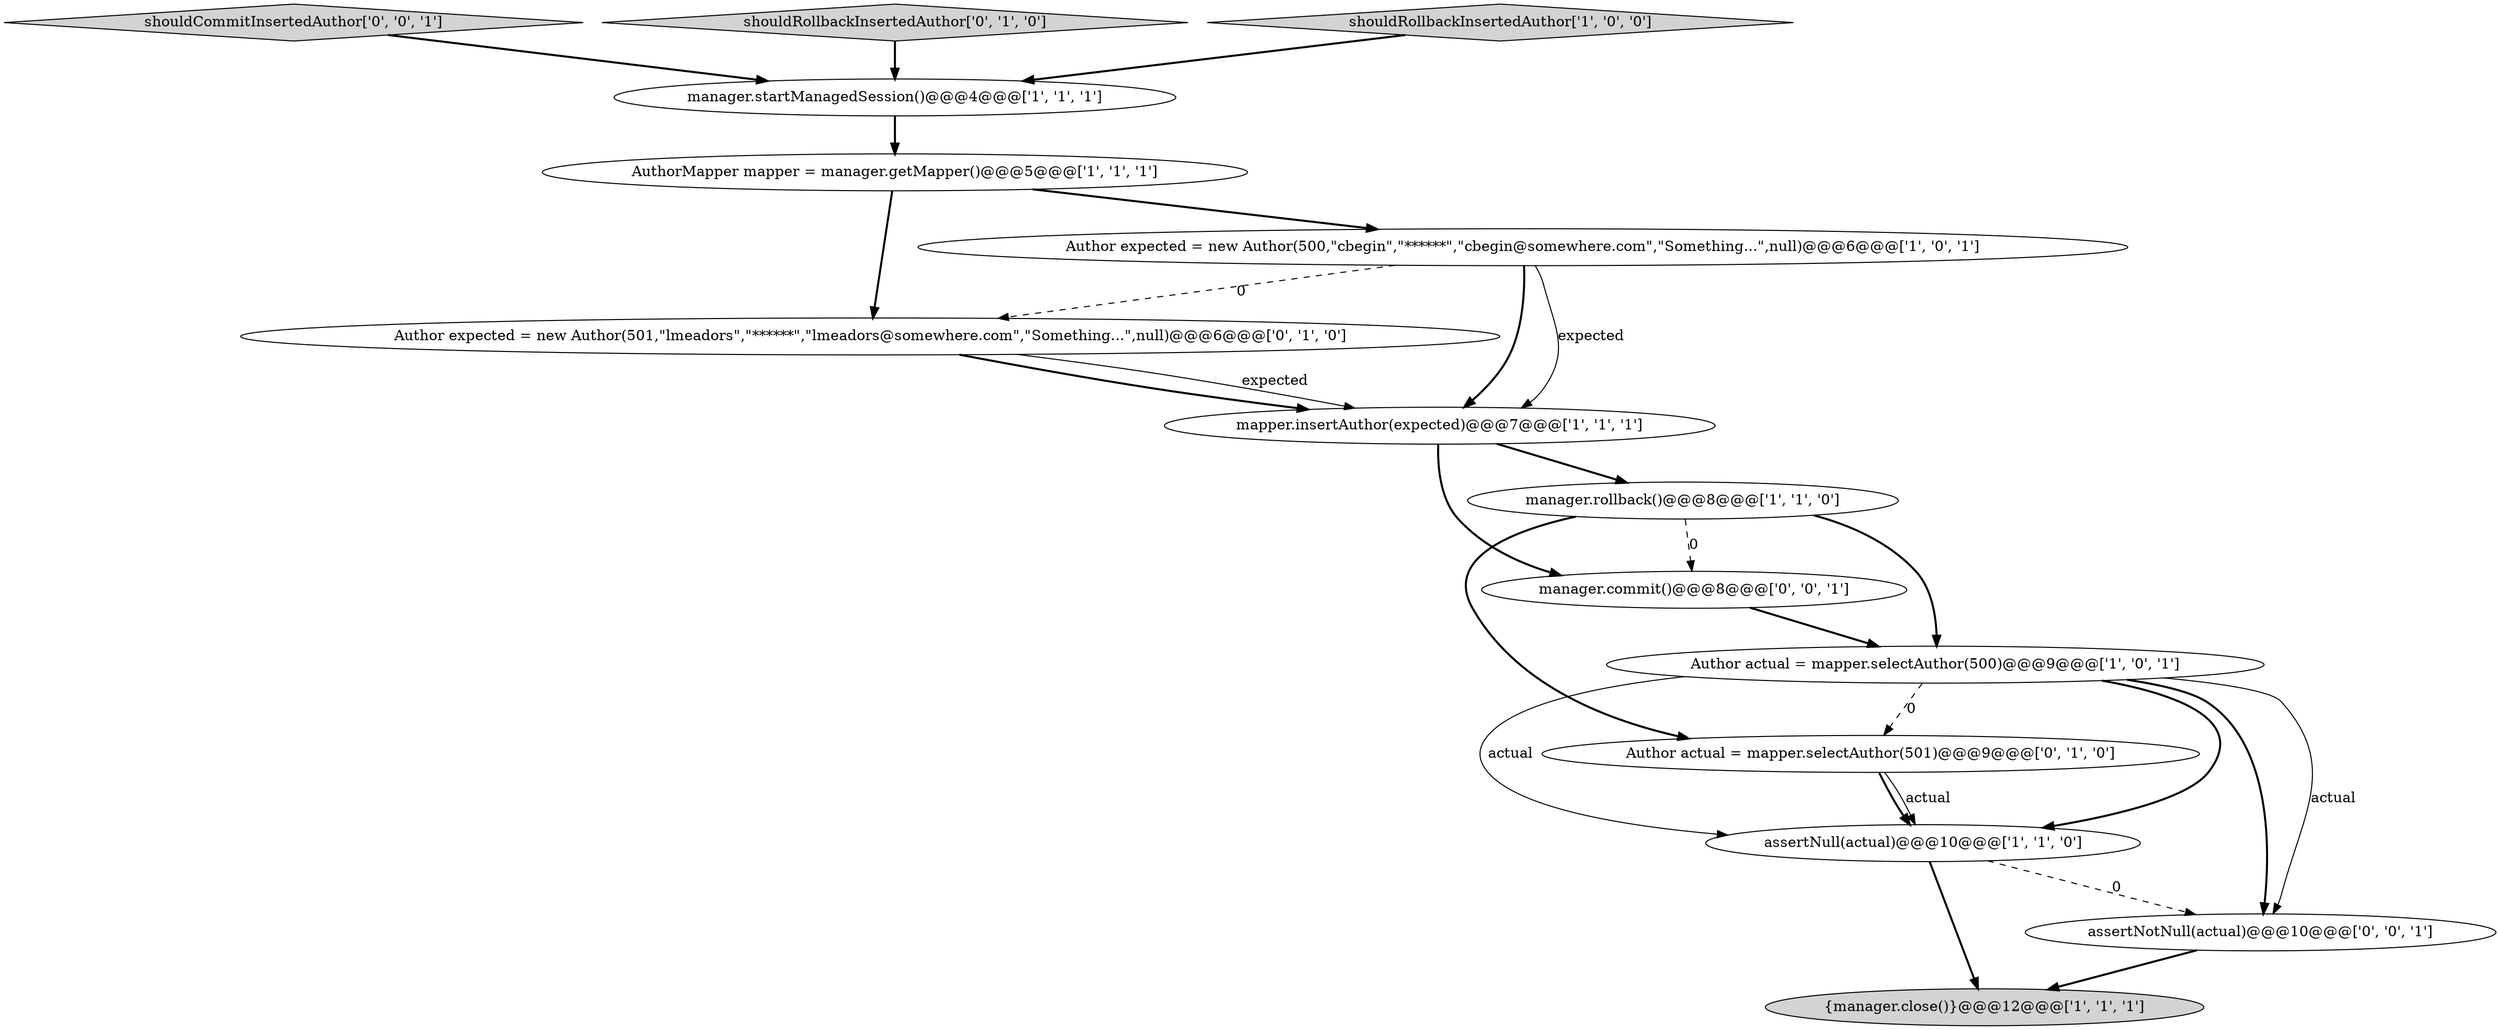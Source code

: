 digraph {
14 [style = filled, label = "shouldCommitInsertedAuthor['0', '0', '1']", fillcolor = lightgray, shape = diamond image = "AAA0AAABBB3BBB"];
1 [style = filled, label = "assertNull(actual)@@@10@@@['1', '1', '0']", fillcolor = white, shape = ellipse image = "AAA0AAABBB1BBB"];
5 [style = filled, label = "{manager.close()}@@@12@@@['1', '1', '1']", fillcolor = lightgray, shape = ellipse image = "AAA0AAABBB1BBB"];
11 [style = filled, label = "shouldRollbackInsertedAuthor['0', '1', '0']", fillcolor = lightgray, shape = diamond image = "AAA0AAABBB2BBB"];
10 [style = filled, label = "Author actual = mapper.selectAuthor(501)@@@9@@@['0', '1', '0']", fillcolor = white, shape = ellipse image = "AAA1AAABBB2BBB"];
2 [style = filled, label = "Author actual = mapper.selectAuthor(500)@@@9@@@['1', '0', '1']", fillcolor = white, shape = ellipse image = "AAA0AAABBB1BBB"];
0 [style = filled, label = "AuthorMapper mapper = manager.getMapper()@@@5@@@['1', '1', '1']", fillcolor = white, shape = ellipse image = "AAA0AAABBB1BBB"];
3 [style = filled, label = "shouldRollbackInsertedAuthor['1', '0', '0']", fillcolor = lightgray, shape = diamond image = "AAA0AAABBB1BBB"];
7 [style = filled, label = "mapper.insertAuthor(expected)@@@7@@@['1', '1', '1']", fillcolor = white, shape = ellipse image = "AAA0AAABBB1BBB"];
9 [style = filled, label = "Author expected = new Author(501,\"lmeadors\",\"******\",\"lmeadors@somewhere.com\",\"Something...\",null)@@@6@@@['0', '1', '0']", fillcolor = white, shape = ellipse image = "AAA1AAABBB2BBB"];
12 [style = filled, label = "assertNotNull(actual)@@@10@@@['0', '0', '1']", fillcolor = white, shape = ellipse image = "AAA0AAABBB3BBB"];
6 [style = filled, label = "Author expected = new Author(500,\"cbegin\",\"******\",\"cbegin@somewhere.com\",\"Something...\",null)@@@6@@@['1', '0', '1']", fillcolor = white, shape = ellipse image = "AAA0AAABBB1BBB"];
13 [style = filled, label = "manager.commit()@@@8@@@['0', '0', '1']", fillcolor = white, shape = ellipse image = "AAA0AAABBB3BBB"];
4 [style = filled, label = "manager.startManagedSession()@@@4@@@['1', '1', '1']", fillcolor = white, shape = ellipse image = "AAA0AAABBB1BBB"];
8 [style = filled, label = "manager.rollback()@@@8@@@['1', '1', '0']", fillcolor = white, shape = ellipse image = "AAA0AAABBB1BBB"];
0->6 [style = bold, label=""];
11->4 [style = bold, label=""];
7->8 [style = bold, label=""];
6->7 [style = solid, label="expected"];
2->12 [style = solid, label="actual"];
0->9 [style = bold, label=""];
8->13 [style = dashed, label="0"];
2->10 [style = dashed, label="0"];
6->9 [style = dashed, label="0"];
7->13 [style = bold, label=""];
10->1 [style = bold, label=""];
12->5 [style = bold, label=""];
8->2 [style = bold, label=""];
9->7 [style = solid, label="expected"];
10->1 [style = solid, label="actual"];
2->1 [style = bold, label=""];
1->12 [style = dashed, label="0"];
14->4 [style = bold, label=""];
6->7 [style = bold, label=""];
4->0 [style = bold, label=""];
13->2 [style = bold, label=""];
2->1 [style = solid, label="actual"];
3->4 [style = bold, label=""];
8->10 [style = bold, label=""];
2->12 [style = bold, label=""];
1->5 [style = bold, label=""];
9->7 [style = bold, label=""];
}
